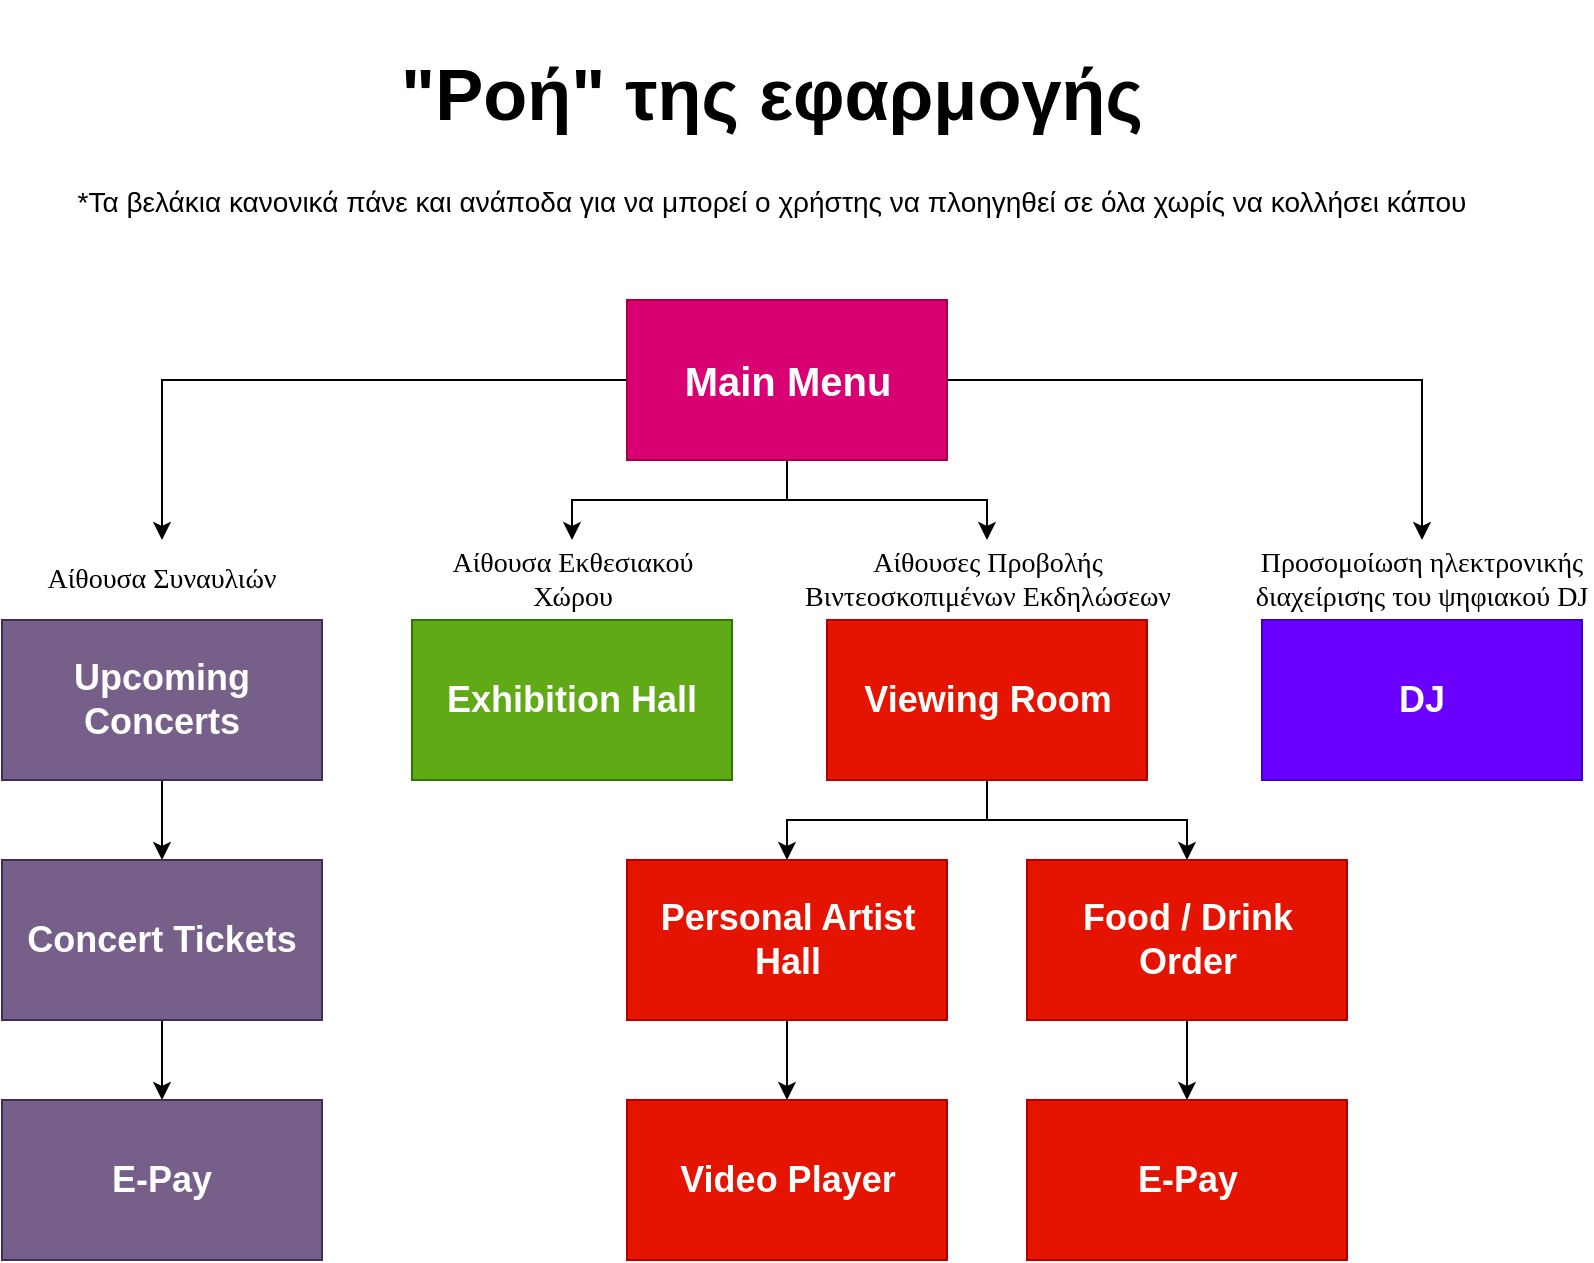 <mxfile version="22.1.17" type="device">
  <diagram name="Page-1" id="RTFqESsKygMao98RrtFS">
    <mxGraphModel dx="1400" dy="1844" grid="1" gridSize="10" guides="1" tooltips="1" connect="1" arrows="1" fold="1" page="1" pageScale="1" pageWidth="850" pageHeight="1100" math="0" shadow="0">
      <root>
        <mxCell id="0" />
        <mxCell id="1" parent="0" />
        <mxCell id="rdav3QA0Nxtn24R4cI6s-31" style="edgeStyle=orthogonalEdgeStyle;rounded=0;orthogonalLoop=1;jettySize=auto;html=1;entryX=0.5;entryY=0;entryDx=0;entryDy=0;" edge="1" parent="1" source="rdav3QA0Nxtn24R4cI6s-1" target="rdav3QA0Nxtn24R4cI6s-5">
          <mxGeometry relative="1" as="geometry">
            <mxPoint x="120" y="110" as="targetPoint" />
          </mxGeometry>
        </mxCell>
        <mxCell id="rdav3QA0Nxtn24R4cI6s-33" style="edgeStyle=orthogonalEdgeStyle;rounded=0;orthogonalLoop=1;jettySize=auto;html=1;entryX=0.5;entryY=0;entryDx=0;entryDy=0;" edge="1" parent="1" source="rdav3QA0Nxtn24R4cI6s-1" target="rdav3QA0Nxtn24R4cI6s-2">
          <mxGeometry relative="1" as="geometry" />
        </mxCell>
        <mxCell id="rdav3QA0Nxtn24R4cI6s-34" style="edgeStyle=orthogonalEdgeStyle;rounded=0;orthogonalLoop=1;jettySize=auto;html=1;entryX=0.5;entryY=0;entryDx=0;entryDy=0;" edge="1" parent="1" source="rdav3QA0Nxtn24R4cI6s-1" target="rdav3QA0Nxtn24R4cI6s-8">
          <mxGeometry relative="1" as="geometry" />
        </mxCell>
        <mxCell id="rdav3QA0Nxtn24R4cI6s-35" style="edgeStyle=orthogonalEdgeStyle;rounded=0;orthogonalLoop=1;jettySize=auto;html=1;entryX=0.5;entryY=0;entryDx=0;entryDy=0;" edge="1" parent="1" source="rdav3QA0Nxtn24R4cI6s-1" target="rdav3QA0Nxtn24R4cI6s-6">
          <mxGeometry relative="1" as="geometry" />
        </mxCell>
        <mxCell id="rdav3QA0Nxtn24R4cI6s-1" value="&lt;b style=&quot;font-size: 20px;&quot;&gt;Main Menu&lt;br&gt;&lt;/b&gt;" style="text;html=1;strokeColor=#A50040;fillColor=#d80073;align=center;verticalAlign=middle;whiteSpace=wrap;rounded=0;fontColor=#ffffff;" vertex="1" parent="1">
          <mxGeometry x="352.5" width="160" height="80" as="geometry" />
        </mxCell>
        <mxCell id="rdav3QA0Nxtn24R4cI6s-2" value="&lt;font face=&quot;Times New Roman&quot; style=&quot;font-size: 14px;&quot;&gt;Αίθουσα Εκθεσιακού Χώρου&lt;/font&gt;" style="text;html=1;strokeColor=none;fillColor=none;align=center;verticalAlign=middle;whiteSpace=wrap;rounded=0;" vertex="1" parent="1">
          <mxGeometry x="247.5" y="120" width="155" height="40" as="geometry" />
        </mxCell>
        <mxCell id="rdav3QA0Nxtn24R4cI6s-5" value="&lt;font style=&quot;font-size: 14px;&quot; face=&quot;Times New Roman&quot;&gt;Αίθουσα Συναυλιών&lt;/font&gt;" style="text;html=1;strokeColor=none;fillColor=none;align=center;verticalAlign=middle;whiteSpace=wrap;rounded=0;" vertex="1" parent="1">
          <mxGeometry x="40" y="120" width="160" height="40" as="geometry" />
        </mxCell>
        <mxCell id="rdav3QA0Nxtn24R4cI6s-6" value="&lt;font style=&quot;font-size: 14px;&quot; face=&quot;Times New Roman&quot;&gt;Προσομοίωση ηλεκτρονικής διαχείρισης του ψηφιακού DJ&lt;/font&gt;" style="text;html=1;strokeColor=none;fillColor=none;align=center;verticalAlign=middle;whiteSpace=wrap;rounded=0;" vertex="1" parent="1">
          <mxGeometry x="665" y="120" width="170" height="40" as="geometry" />
        </mxCell>
        <mxCell id="rdav3QA0Nxtn24R4cI6s-7" value="&lt;font style=&quot;font-size: 18px;&quot;&gt;&lt;b&gt;Exhibition Hall&lt;br&gt;&lt;/b&gt;&lt;/font&gt;" style="text;html=1;strokeColor=#2D7600;fillColor=#60a917;align=center;verticalAlign=middle;whiteSpace=wrap;rounded=0;fontColor=#ffffff;" vertex="1" parent="1">
          <mxGeometry x="245" y="160" width="160" height="80" as="geometry" />
        </mxCell>
        <mxCell id="rdav3QA0Nxtn24R4cI6s-8" value="&lt;font face=&quot;Times New Roman&quot; style=&quot;font-size: 14px;&quot;&gt;Αίθουσες Προβολής Βιντεοσκοπιμένων Εκδηλώσεων&lt;/font&gt;" style="text;html=1;strokeColor=none;fillColor=none;align=center;verticalAlign=middle;whiteSpace=wrap;rounded=0;" vertex="1" parent="1">
          <mxGeometry x="437.5" y="120" width="190" height="40" as="geometry" />
        </mxCell>
        <mxCell id="rdav3QA0Nxtn24R4cI6s-24" style="edgeStyle=orthogonalEdgeStyle;rounded=0;orthogonalLoop=1;jettySize=auto;html=1;entryX=0.5;entryY=0;entryDx=0;entryDy=0;" edge="1" parent="1" source="rdav3QA0Nxtn24R4cI6s-9" target="rdav3QA0Nxtn24R4cI6s-10">
          <mxGeometry relative="1" as="geometry" />
        </mxCell>
        <mxCell id="rdav3QA0Nxtn24R4cI6s-9" value="&lt;font style=&quot;font-size: 18px;&quot;&gt;&lt;b&gt;Upcoming Concerts&lt;br&gt;&lt;/b&gt;&lt;/font&gt;" style="text;html=1;strokeColor=#432D57;fillColor=#76608a;align=center;verticalAlign=middle;whiteSpace=wrap;rounded=0;fontColor=#ffffff;" vertex="1" parent="1">
          <mxGeometry x="40" y="160" width="160" height="80" as="geometry" />
        </mxCell>
        <mxCell id="rdav3QA0Nxtn24R4cI6s-25" style="edgeStyle=orthogonalEdgeStyle;rounded=0;orthogonalLoop=1;jettySize=auto;html=1;entryX=0.5;entryY=0;entryDx=0;entryDy=0;" edge="1" parent="1" source="rdav3QA0Nxtn24R4cI6s-10" target="rdav3QA0Nxtn24R4cI6s-11">
          <mxGeometry relative="1" as="geometry" />
        </mxCell>
        <mxCell id="rdav3QA0Nxtn24R4cI6s-10" value="&lt;font style=&quot;font-size: 18px;&quot;&gt;&lt;b&gt;Concert Tickets&lt;br&gt;&lt;/b&gt;&lt;/font&gt;" style="text;html=1;strokeColor=#432D57;fillColor=#76608a;align=center;verticalAlign=middle;whiteSpace=wrap;rounded=0;fontColor=#ffffff;" vertex="1" parent="1">
          <mxGeometry x="40" y="280" width="160" height="80" as="geometry" />
        </mxCell>
        <mxCell id="rdav3QA0Nxtn24R4cI6s-11" value="&lt;font size=&quot;1&quot;&gt;&lt;b style=&quot;font-size: 18px;&quot;&gt;E-Pay&lt;/b&gt;&lt;/font&gt;" style="text;html=1;strokeColor=#432D57;fillColor=#76608a;align=center;verticalAlign=middle;whiteSpace=wrap;rounded=0;fontColor=#ffffff;" vertex="1" parent="1">
          <mxGeometry x="40" y="400" width="160" height="80" as="geometry" />
        </mxCell>
        <mxCell id="rdav3QA0Nxtn24R4cI6s-26" style="edgeStyle=orthogonalEdgeStyle;rounded=0;orthogonalLoop=1;jettySize=auto;html=1;entryX=0.5;entryY=0;entryDx=0;entryDy=0;" edge="1" parent="1" source="rdav3QA0Nxtn24R4cI6s-13" target="rdav3QA0Nxtn24R4cI6s-14">
          <mxGeometry relative="1" as="geometry" />
        </mxCell>
        <mxCell id="rdav3QA0Nxtn24R4cI6s-27" style="edgeStyle=orthogonalEdgeStyle;rounded=0;orthogonalLoop=1;jettySize=auto;html=1;entryX=0.5;entryY=0;entryDx=0;entryDy=0;" edge="1" parent="1" source="rdav3QA0Nxtn24R4cI6s-13" target="rdav3QA0Nxtn24R4cI6s-15">
          <mxGeometry relative="1" as="geometry" />
        </mxCell>
        <mxCell id="rdav3QA0Nxtn24R4cI6s-13" value="&lt;font style=&quot;font-size: 18px;&quot;&gt;&lt;b&gt;Viewing Room&lt;br&gt;&lt;/b&gt;&lt;/font&gt;" style="text;html=1;strokeColor=#B20000;fillColor=#e51400;align=center;verticalAlign=middle;whiteSpace=wrap;rounded=0;fontColor=#ffffff;" vertex="1" parent="1">
          <mxGeometry x="452.5" y="160" width="160" height="80" as="geometry" />
        </mxCell>
        <mxCell id="rdav3QA0Nxtn24R4cI6s-28" style="edgeStyle=orthogonalEdgeStyle;rounded=0;orthogonalLoop=1;jettySize=auto;html=1;exitX=0.5;exitY=1;exitDx=0;exitDy=0;entryX=0.5;entryY=0;entryDx=0;entryDy=0;" edge="1" parent="1" source="rdav3QA0Nxtn24R4cI6s-14" target="rdav3QA0Nxtn24R4cI6s-17">
          <mxGeometry relative="1" as="geometry" />
        </mxCell>
        <mxCell id="rdav3QA0Nxtn24R4cI6s-14" value="&lt;font style=&quot;font-size: 18px;&quot;&gt;&lt;b&gt;Personal Artist Hall&lt;br&gt;&lt;/b&gt;&lt;/font&gt;" style="text;html=1;strokeColor=#B20000;fillColor=#e51400;align=center;verticalAlign=middle;whiteSpace=wrap;rounded=0;fontColor=#ffffff;" vertex="1" parent="1">
          <mxGeometry x="352.5" y="280" width="160" height="80" as="geometry" />
        </mxCell>
        <mxCell id="rdav3QA0Nxtn24R4cI6s-29" style="edgeStyle=orthogonalEdgeStyle;rounded=0;orthogonalLoop=1;jettySize=auto;html=1;entryX=0.5;entryY=0;entryDx=0;entryDy=0;" edge="1" parent="1" source="rdav3QA0Nxtn24R4cI6s-15" target="rdav3QA0Nxtn24R4cI6s-16">
          <mxGeometry relative="1" as="geometry" />
        </mxCell>
        <mxCell id="rdav3QA0Nxtn24R4cI6s-15" value="&lt;font style=&quot;font-size: 18px;&quot;&gt;&lt;b&gt;Food / Drink Order&lt;br&gt;&lt;/b&gt;&lt;/font&gt;" style="text;html=1;strokeColor=#B20000;fillColor=#e51400;align=center;verticalAlign=middle;whiteSpace=wrap;rounded=0;fontColor=#ffffff;" vertex="1" parent="1">
          <mxGeometry x="552.5" y="280" width="160" height="80" as="geometry" />
        </mxCell>
        <mxCell id="rdav3QA0Nxtn24R4cI6s-16" value="&lt;font size=&quot;1&quot;&gt;&lt;b style=&quot;font-size: 18px;&quot;&gt;E-Pay&lt;/b&gt;&lt;/font&gt;" style="text;html=1;strokeColor=#B20000;fillColor=#e51400;align=center;verticalAlign=middle;whiteSpace=wrap;rounded=0;fontColor=#ffffff;" vertex="1" parent="1">
          <mxGeometry x="552.5" y="400" width="160" height="80" as="geometry" />
        </mxCell>
        <mxCell id="rdav3QA0Nxtn24R4cI6s-17" value="&lt;font style=&quot;font-size: 18px;&quot;&gt;&lt;b&gt;Video Player&lt;br&gt;&lt;/b&gt;&lt;/font&gt;" style="text;html=1;strokeColor=#B20000;fillColor=#e51400;align=center;verticalAlign=middle;whiteSpace=wrap;rounded=0;fontColor=#ffffff;" vertex="1" parent="1">
          <mxGeometry x="352.5" y="400" width="160" height="80" as="geometry" />
        </mxCell>
        <mxCell id="rdav3QA0Nxtn24R4cI6s-23" value="&lt;font size=&quot;1&quot;&gt;&lt;b style=&quot;font-size: 18px;&quot;&gt;DJ&lt;/b&gt;&lt;/font&gt;" style="text;html=1;strokeColor=#3700CC;fillColor=#6a00ff;align=center;verticalAlign=middle;whiteSpace=wrap;rounded=0;fontColor=#ffffff;" vertex="1" parent="1">
          <mxGeometry x="670" y="160" width="160" height="80" as="geometry" />
        </mxCell>
        <mxCell id="rdav3QA0Nxtn24R4cI6s-30" value="&lt;h1 style=&quot;font-size: 36px;&quot;&gt;&lt;font style=&quot;font-size: 36px;&quot;&gt;&quot;Ροή&quot; της εφαρμογής &lt;/font&gt;&lt;/h1&gt;&lt;div align=&quot;left&quot; style=&quot;font-size: 14px;&quot;&gt;*Τα βελάκια κανονικά πάνε και ανάποδα για να μπορεί ο χρήστης να πλοηγηθεί σε όλα χωρίς να κολλήσει κάπου&lt;br&gt;&lt;/div&gt;" style="text;html=1;strokeColor=none;fillColor=none;align=center;verticalAlign=middle;whiteSpace=wrap;rounded=0;" vertex="1" parent="1">
          <mxGeometry x="40" y="-150" width="770" height="110" as="geometry" />
        </mxCell>
      </root>
    </mxGraphModel>
  </diagram>
</mxfile>
